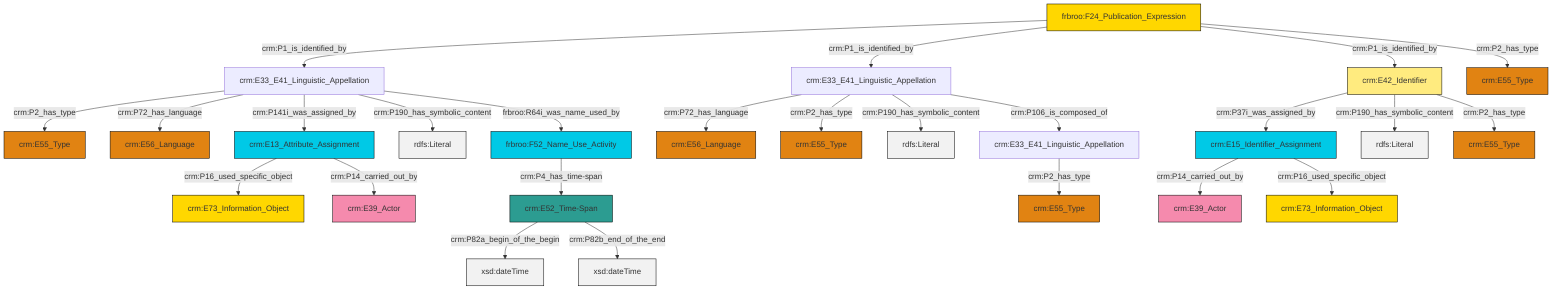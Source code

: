 graph TD
classDef Literal fill:#f2f2f2,stroke:#000000;
classDef CRM_Entity fill:#FFFFFF,stroke:#000000;
classDef Temporal_Entity fill:#00C9E6, stroke:#000000;
classDef Type fill:#E18312, stroke:#000000;
classDef Time-Span fill:#2C9C91, stroke:#000000;
classDef Appellation fill:#FFEB7F, stroke:#000000;
classDef Place fill:#008836, stroke:#000000;
classDef Persistent_Item fill:#B266B2, stroke:#000000;
classDef Conceptual_Object fill:#FFD700, stroke:#000000;
classDef Physical_Thing fill:#D2B48C, stroke:#000000;
classDef Actor fill:#f58aad, stroke:#000000;
classDef PC_Classes fill:#4ce600, stroke:#000000;
classDef Multi fill:#cccccc,stroke:#000000;

0["crm:E33_E41_Linguistic_Appellation"]:::Default -->|crm:P2_has_type| 1["crm:E55_Type"]:::Type
0["crm:E33_E41_Linguistic_Appellation"]:::Default -->|crm:P72_has_language| 4["crm:E56_Language"]:::Type
7["frbroo:F52_Name_Use_Activity"]:::Temporal_Entity -->|crm:P4_has_time-span| 8["crm:E52_Time-Span"]:::Time-Span
13["crm:E33_E41_Linguistic_Appellation"]:::Default -->|crm:P72_has_language| 11["crm:E56_Language"]:::Type
0["crm:E33_E41_Linguistic_Appellation"]:::Default -->|crm:P141i_was_assigned_by| 9["crm:E13_Attribute_Assignment"]:::Temporal_Entity
13["crm:E33_E41_Linguistic_Appellation"]:::Default -->|crm:P2_has_type| 16["crm:E55_Type"]:::Type
0["crm:E33_E41_Linguistic_Appellation"]:::Default -->|crm:P190_has_symbolic_content| 17[rdfs:Literal]:::Literal
8["crm:E52_Time-Span"]:::Time-Span -->|crm:P82a_begin_of_the_begin| 18[xsd:dateTime]:::Literal
19["crm:E42_Identifier"]:::Appellation -->|crm:P37i_was_assigned_by| 20["crm:E15_Identifier_Assignment"]:::Temporal_Entity
13["crm:E33_E41_Linguistic_Appellation"]:::Default -->|crm:P190_has_symbolic_content| 21[rdfs:Literal]:::Literal
20["crm:E15_Identifier_Assignment"]:::Temporal_Entity -->|crm:P14_carried_out_by| 23["crm:E39_Actor"]:::Actor
9["crm:E13_Attribute_Assignment"]:::Temporal_Entity -->|crm:P16_used_specific_object| 27["crm:E73_Information_Object"]:::Conceptual_Object
31["frbroo:F24_Publication_Expression"]:::Conceptual_Object -->|crm:P1_is_identified_by| 0["crm:E33_E41_Linguistic_Appellation"]:::Default
31["frbroo:F24_Publication_Expression"]:::Conceptual_Object -->|crm:P1_is_identified_by| 13["crm:E33_E41_Linguistic_Appellation"]:::Default
31["frbroo:F24_Publication_Expression"]:::Conceptual_Object -->|crm:P1_is_identified_by| 19["crm:E42_Identifier"]:::Appellation
9["crm:E13_Attribute_Assignment"]:::Temporal_Entity -->|crm:P14_carried_out_by| 34["crm:E39_Actor"]:::Actor
19["crm:E42_Identifier"]:::Appellation -->|crm:P190_has_symbolic_content| 35[rdfs:Literal]:::Literal
19["crm:E42_Identifier"]:::Appellation -->|crm:P2_has_type| 14["crm:E55_Type"]:::Type
5["crm:E33_E41_Linguistic_Appellation"]:::Default -->|crm:P2_has_type| 29["crm:E55_Type"]:::Type
13["crm:E33_E41_Linguistic_Appellation"]:::Default -->|crm:P106_is_composed_of| 5["crm:E33_E41_Linguistic_Appellation"]:::Default
31["frbroo:F24_Publication_Expression"]:::Conceptual_Object -->|crm:P2_has_type| 2["crm:E55_Type"]:::Type
20["crm:E15_Identifier_Assignment"]:::Temporal_Entity -->|crm:P16_used_specific_object| 40["crm:E73_Information_Object"]:::Conceptual_Object
8["crm:E52_Time-Span"]:::Time-Span -->|crm:P82b_end_of_the_end| 43[xsd:dateTime]:::Literal
0["crm:E33_E41_Linguistic_Appellation"]:::Default -->|frbroo:R64i_was_name_used_by| 7["frbroo:F52_Name_Use_Activity"]:::Temporal_Entity